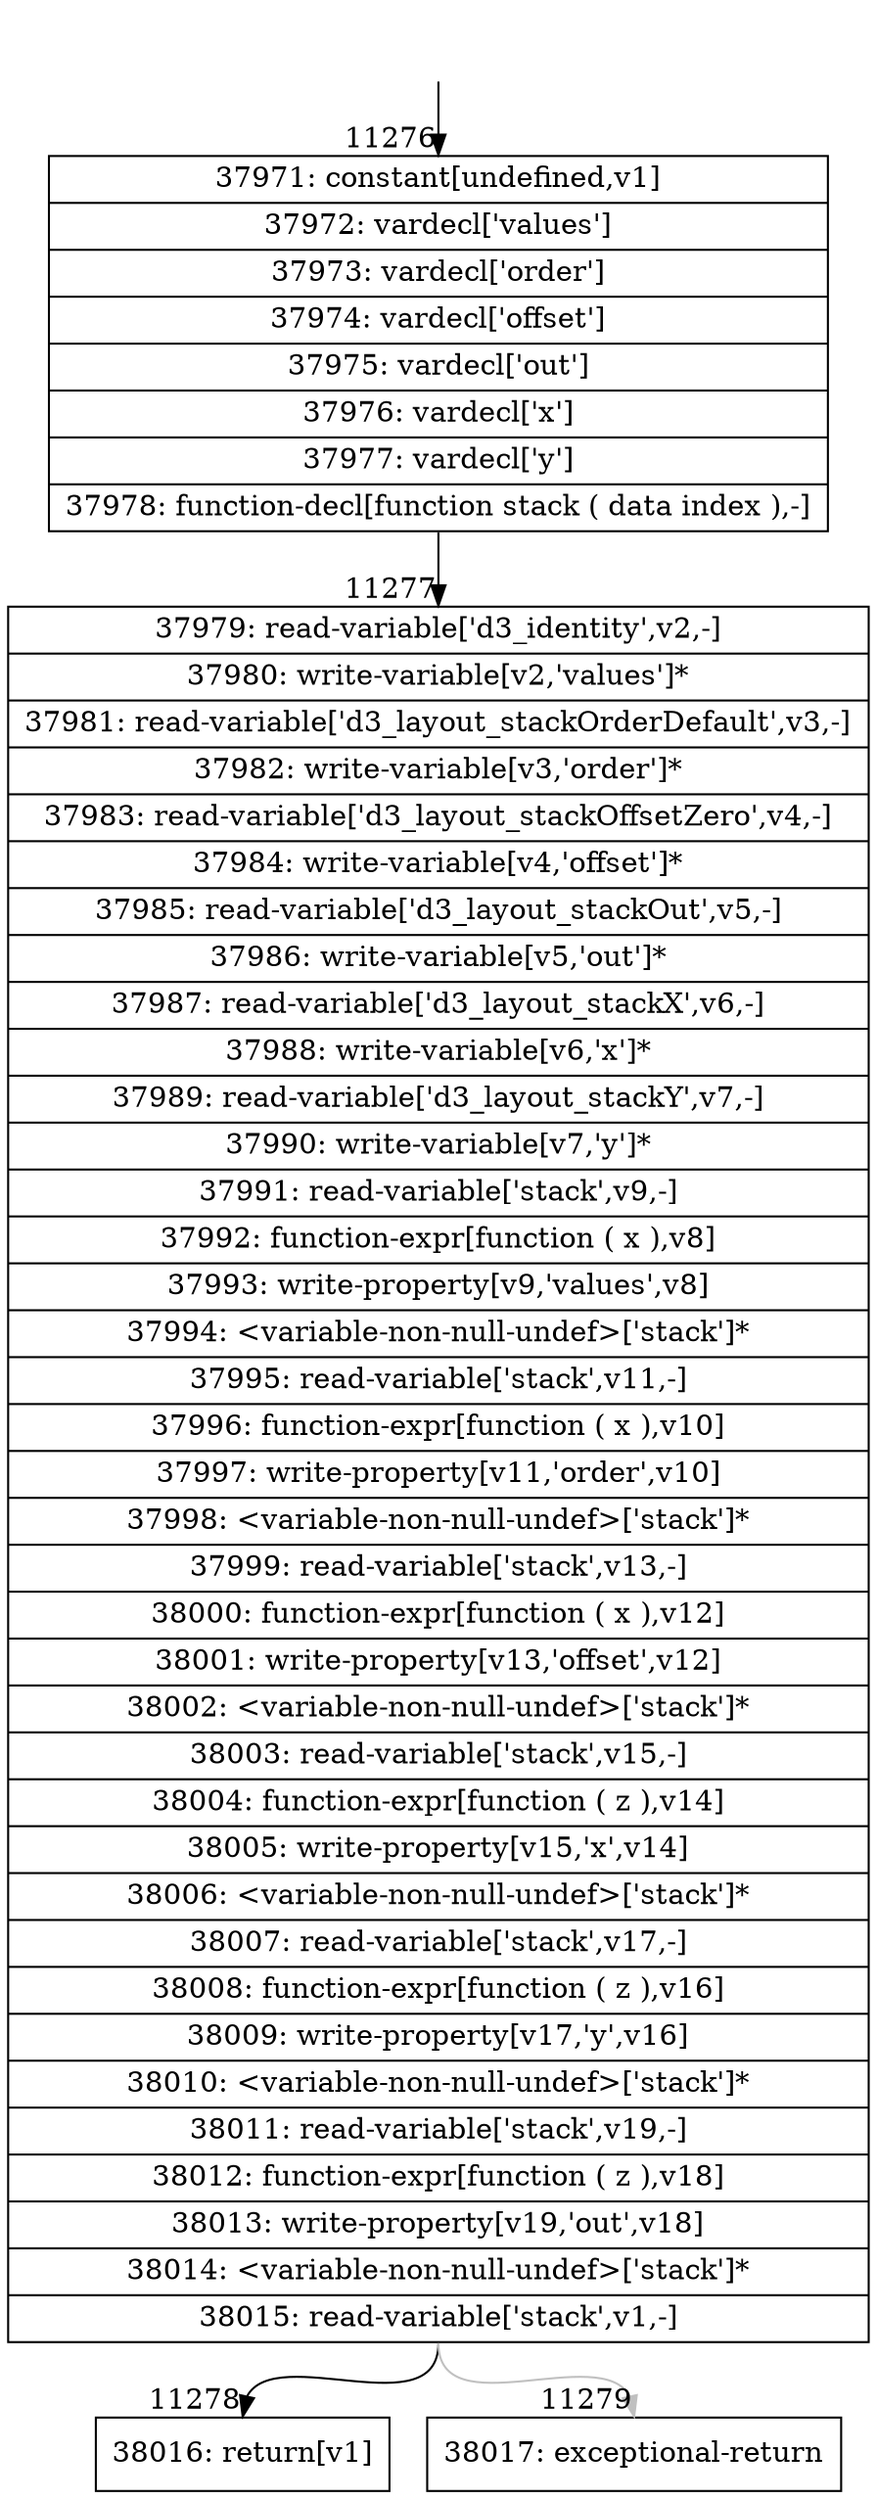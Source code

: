 digraph {
rankdir="TD"
BB_entry1029[shape=none,label=""];
BB_entry1029 -> BB11276 [tailport=s, headport=n, headlabel="    11276"]
BB11276 [shape=record label="{37971: constant[undefined,v1]|37972: vardecl['values']|37973: vardecl['order']|37974: vardecl['offset']|37975: vardecl['out']|37976: vardecl['x']|37977: vardecl['y']|37978: function-decl[function stack ( data index ),-]}" ] 
BB11276 -> BB11277 [tailport=s, headport=n, headlabel="      11277"]
BB11277 [shape=record label="{37979: read-variable['d3_identity',v2,-]|37980: write-variable[v2,'values']*|37981: read-variable['d3_layout_stackOrderDefault',v3,-]|37982: write-variable[v3,'order']*|37983: read-variable['d3_layout_stackOffsetZero',v4,-]|37984: write-variable[v4,'offset']*|37985: read-variable['d3_layout_stackOut',v5,-]|37986: write-variable[v5,'out']*|37987: read-variable['d3_layout_stackX',v6,-]|37988: write-variable[v6,'x']*|37989: read-variable['d3_layout_stackY',v7,-]|37990: write-variable[v7,'y']*|37991: read-variable['stack',v9,-]|37992: function-expr[function ( x ),v8]|37993: write-property[v9,'values',v8]|37994: \<variable-non-null-undef\>['stack']*|37995: read-variable['stack',v11,-]|37996: function-expr[function ( x ),v10]|37997: write-property[v11,'order',v10]|37998: \<variable-non-null-undef\>['stack']*|37999: read-variable['stack',v13,-]|38000: function-expr[function ( x ),v12]|38001: write-property[v13,'offset',v12]|38002: \<variable-non-null-undef\>['stack']*|38003: read-variable['stack',v15,-]|38004: function-expr[function ( z ),v14]|38005: write-property[v15,'x',v14]|38006: \<variable-non-null-undef\>['stack']*|38007: read-variable['stack',v17,-]|38008: function-expr[function ( z ),v16]|38009: write-property[v17,'y',v16]|38010: \<variable-non-null-undef\>['stack']*|38011: read-variable['stack',v19,-]|38012: function-expr[function ( z ),v18]|38013: write-property[v19,'out',v18]|38014: \<variable-non-null-undef\>['stack']*|38015: read-variable['stack',v1,-]}" ] 
BB11277 -> BB11278 [tailport=s, headport=n, headlabel="      11278"]
BB11277 -> BB11279 [tailport=s, headport=n, color=gray, headlabel="      11279"]
BB11278 [shape=record label="{38016: return[v1]}" ] 
BB11279 [shape=record label="{38017: exceptional-return}" ] 
//#$~ 6705
}
